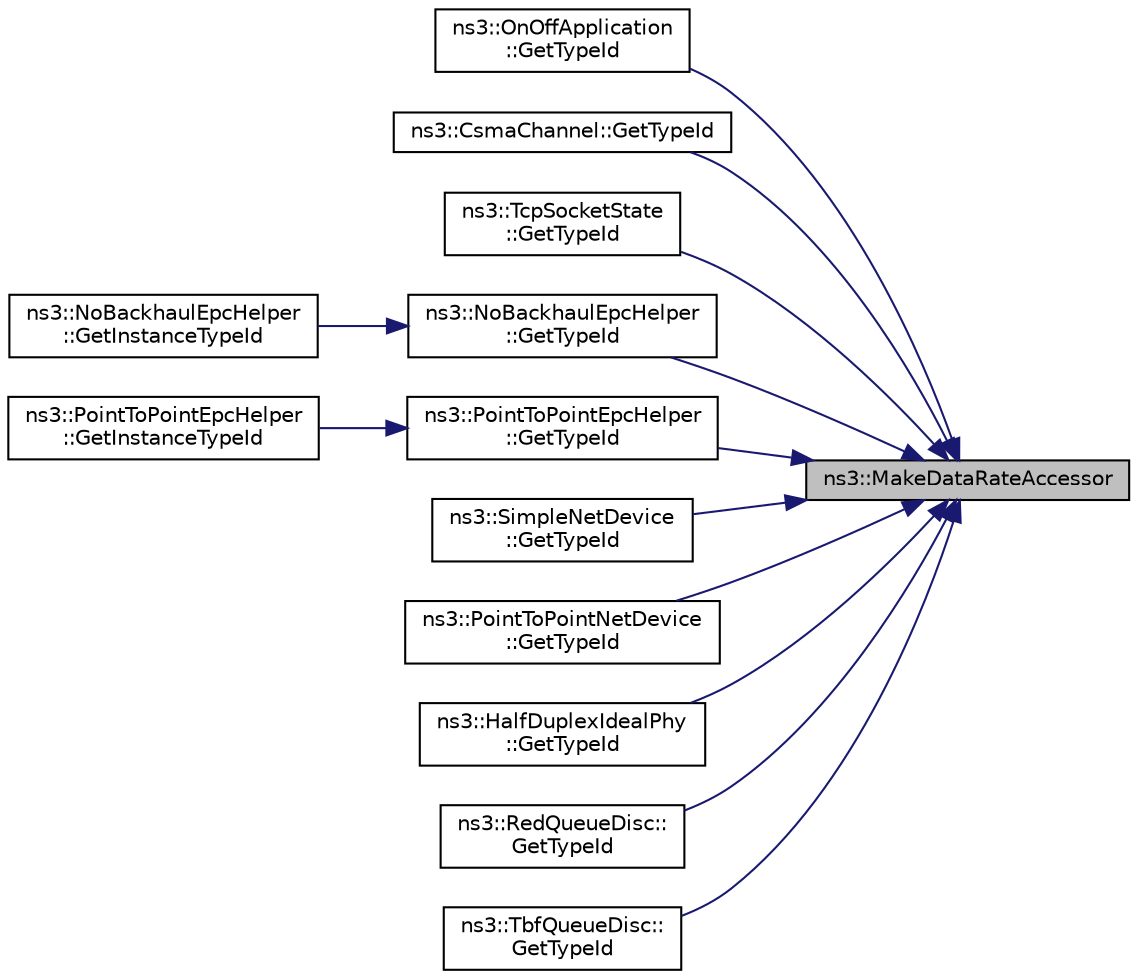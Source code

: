 digraph "ns3::MakeDataRateAccessor"
{
 // LATEX_PDF_SIZE
  edge [fontname="Helvetica",fontsize="10",labelfontname="Helvetica",labelfontsize="10"];
  node [fontname="Helvetica",fontsize="10",shape=record];
  rankdir="RL";
  Node1 [label="ns3::MakeDataRateAccessor",height=0.2,width=0.4,color="black", fillcolor="grey75", style="filled", fontcolor="black",tooltip="Create an AttributeAccessor for a class data member, or a lone class get functor or set method."];
  Node1 -> Node2 [dir="back",color="midnightblue",fontsize="10",style="solid",fontname="Helvetica"];
  Node2 [label="ns3::OnOffApplication\l::GetTypeId",height=0.2,width=0.4,color="black", fillcolor="white", style="filled",URL="$classns3_1_1_on_off_application.html#a7e8932f513ab370e05db14f28389a2ec",tooltip="Get the type ID."];
  Node1 -> Node3 [dir="back",color="midnightblue",fontsize="10",style="solid",fontname="Helvetica"];
  Node3 [label="ns3::CsmaChannel::GetTypeId",height=0.2,width=0.4,color="black", fillcolor="white", style="filled",URL="$classns3_1_1_csma_channel.html#a58ca8d59505018b8a4bfe9288bbd2066",tooltip="Get the type ID."];
  Node1 -> Node4 [dir="back",color="midnightblue",fontsize="10",style="solid",fontname="Helvetica"];
  Node4 [label="ns3::TcpSocketState\l::GetTypeId",height=0.2,width=0.4,color="black", fillcolor="white", style="filled",URL="$classns3_1_1_tcp_socket_state.html#af48304b9a8dc7099f802a3d6d2ab0db2",tooltip="Get the type ID."];
  Node1 -> Node5 [dir="back",color="midnightblue",fontsize="10",style="solid",fontname="Helvetica"];
  Node5 [label="ns3::NoBackhaulEpcHelper\l::GetTypeId",height=0.2,width=0.4,color="black", fillcolor="white", style="filled",URL="$classns3_1_1_no_backhaul_epc_helper.html#ab5b232fa5c857675bfd8355e9420927e",tooltip="Register this type."];
  Node5 -> Node6 [dir="back",color="midnightblue",fontsize="10",style="solid",fontname="Helvetica"];
  Node6 [label="ns3::NoBackhaulEpcHelper\l::GetInstanceTypeId",height=0.2,width=0.4,color="black", fillcolor="white", style="filled",URL="$classns3_1_1_no_backhaul_epc_helper.html#aef1061c235532a9f418cfd1988b94462",tooltip="Get the most derived TypeId for this Object."];
  Node1 -> Node7 [dir="back",color="midnightblue",fontsize="10",style="solid",fontname="Helvetica"];
  Node7 [label="ns3::PointToPointEpcHelper\l::GetTypeId",height=0.2,width=0.4,color="black", fillcolor="white", style="filled",URL="$classns3_1_1_point_to_point_epc_helper.html#a47b968da010b784487a99cf20b1867cf",tooltip="Register this type."];
  Node7 -> Node8 [dir="back",color="midnightblue",fontsize="10",style="solid",fontname="Helvetica"];
  Node8 [label="ns3::PointToPointEpcHelper\l::GetInstanceTypeId",height=0.2,width=0.4,color="black", fillcolor="white", style="filled",URL="$classns3_1_1_point_to_point_epc_helper.html#a240133fa0f899b35af7406e7012f4c1e",tooltip="Get the most derived TypeId for this Object."];
  Node1 -> Node9 [dir="back",color="midnightblue",fontsize="10",style="solid",fontname="Helvetica"];
  Node9 [label="ns3::SimpleNetDevice\l::GetTypeId",height=0.2,width=0.4,color="black", fillcolor="white", style="filled",URL="$classns3_1_1_simple_net_device.html#a7408afc44fb59d120b5510882eb70339",tooltip="Get the type ID."];
  Node1 -> Node10 [dir="back",color="midnightblue",fontsize="10",style="solid",fontname="Helvetica"];
  Node10 [label="ns3::PointToPointNetDevice\l::GetTypeId",height=0.2,width=0.4,color="black", fillcolor="white", style="filled",URL="$classns3_1_1_point_to_point_net_device.html#a045e48d24e615c82db1a9a952a9725b5",tooltip="Get the TypeId."];
  Node1 -> Node11 [dir="back",color="midnightblue",fontsize="10",style="solid",fontname="Helvetica"];
  Node11 [label="ns3::HalfDuplexIdealPhy\l::GetTypeId",height=0.2,width=0.4,color="black", fillcolor="white", style="filled",URL="$classns3_1_1_half_duplex_ideal_phy.html#af4705566e19a5fd9a6df811f20f20cd6",tooltip="Get the type ID."];
  Node1 -> Node12 [dir="back",color="midnightblue",fontsize="10",style="solid",fontname="Helvetica"];
  Node12 [label="ns3::RedQueueDisc::\lGetTypeId",height=0.2,width=0.4,color="black", fillcolor="white", style="filled",URL="$classns3_1_1_red_queue_disc.html#a21c255fe1a7f38a3250af49ef1dac963",tooltip="Get the type ID."];
  Node1 -> Node13 [dir="back",color="midnightblue",fontsize="10",style="solid",fontname="Helvetica"];
  Node13 [label="ns3::TbfQueueDisc::\lGetTypeId",height=0.2,width=0.4,color="black", fillcolor="white", style="filled",URL="$classns3_1_1_tbf_queue_disc.html#aa092b8643330c046b3a4f481f9c286b4",tooltip="Get the type ID."];
}
